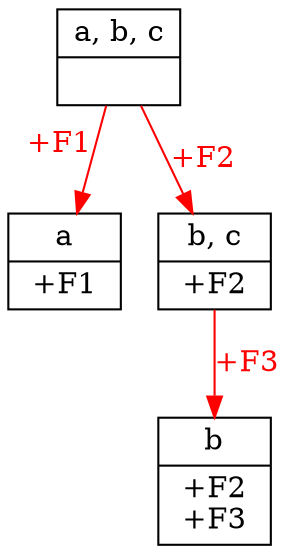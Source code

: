 // None
digraph {
	graph [ dpi = 300 ];
	0 [label="{<segs> a, b, c |<feats>  }",shape=record]
	1 [label="{<segs> a |<feats> +F1 }",shape=record]
	2 [label="{<segs> b, c |<feats> +F2 }",shape=record]
	3 [label="{<segs> b |<feats> +F2\n+F3 }",shape=record]
	0 -> 1	[xlabel="+F1",fontcolor=red,color=red]
	0 -> 2	[label="+F2",fontcolor=red,color=red]
	2 -> 3  [label="+F3",fontcolor=red,color=red]
{rank=same; 3}
}